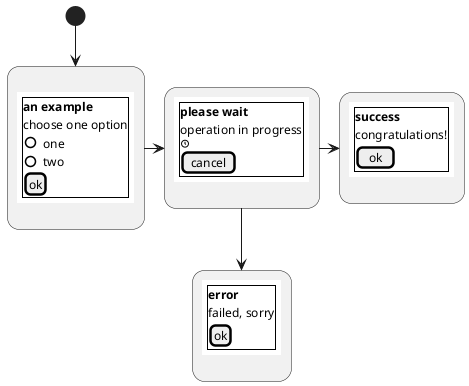 '
' OpenIconic
'

@startuml

'start
(*) --> "

'Down box
{{
salt
{+
    <b>an example
    choose one option
    ()one
    ()two
    [ok]
}
}}

'Right box
" as choose
choose -right-> "
{{
salt
{+
    <b>please wait
    operation in progress
    <&clock>
    [cancel]
}
}}

'Right box
" as wait
wait -right-> "
{{
salt
{+
    <b>success
    congratulations!
    [ ok ]
}
}}

'down error
" as success 
wait -down-> "
{{
salt
    {+
    <b>error
    failed, sorry
    [ok]
    }
}}

"
@enduml